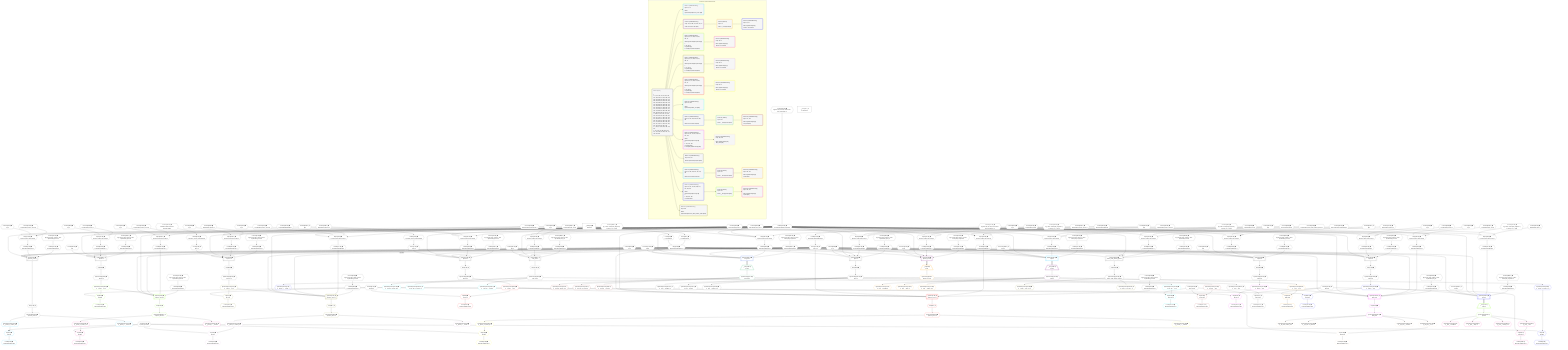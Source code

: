 %%{init: {'themeVariables': { 'fontSize': '12px'}}}%%
graph TD
    classDef path fill:#eee,stroke:#000,color:#000
    classDef plan fill:#fff,stroke-width:1px,color:#000
    classDef itemplan fill:#fff,stroke-width:2px,color:#000
    classDef unbatchedplan fill:#dff,stroke-width:1px,color:#000
    classDef sideeffectplan fill:#fcc,stroke-width:2px,color:#000
    classDef bucket fill:#f6f6f6,color:#000,stroke-width:2px,text-align:left


    %% plan dependencies
    PgSelect7[["PgSelect[7∈0] ➊<br />ᐸperson_secretᐳ"]]:::plan
    Object10{{"Object[10∈0] ➊<br />ᐸ{pgSettings,withPgClient}ᐳ"}}:::plan
    Constant463{{"Constant[463∈0] ➊<br />ᐸ3ᐳ"}}:::plan
    Lambda208{{"Lambda[208∈0] ➊<br />ᐸcalculateShouldReverseOrderᐳ"}}:::plan
    Access212{{"Access[212∈0] ➊<br />ᐸ211.0ᐳ"}}:::plan
    Lambda217{{"Lambda[217∈0] ➊<br />ᐸcalculateOrderBySQLᐳ"}}:::plan
    Lambda222{{"Lambda[222∈0] ➊<br />ᐸcalculateOrderBySQLᐳ"}}:::plan
    Object10 & Constant463 & Lambda208 & Access212 & Lambda217 & Lambda222 --> PgSelect7
    PgSelect33[["PgSelect[33∈0] ➊<br />ᐸpersonᐳ"]]:::plan
    Constant464{{"Constant[464∈0] ➊<br />ᐸ1ᐳ"}}:::plan
    Lambda262{{"Lambda[262∈0] ➊<br />ᐸcalculateOrderBySQLᐳ"}}:::plan
    Lambda267{{"Lambda[267∈0] ➊<br />ᐸcalculateOrderBySQLᐳ"}}:::plan
    Object10 & Constant464 & Lambda208 & Access212 & Lambda262 & Lambda267 --> PgSelect33
    PgSelect56[["PgSelect[56∈0] ➊<br />ᐸpersonᐳ"]]:::plan
    Access54{{"Access[54∈0] ➊<br />ᐸ53.1ᐳ"}}:::plan
    Lambda292{{"Lambda[292∈0] ➊<br />ᐸcalculateOrderBySQLᐳ"}}:::plan
    Lambda297{{"Lambda[297∈0] ➊<br />ᐸcalculateOrderBySQLᐳ"}}:::plan
    Object10 -->|rejectNull| PgSelect56
    Access54 & Lambda208 & Access212 & Lambda292 & Lambda297 --> PgSelect56
    PgSelect79[["PgSelect[79∈0] ➊<br />ᐸpersonᐳ"]]:::plan
    Access77{{"Access[77∈0] ➊<br />ᐸ76.1ᐳ"}}:::plan
    Lambda322{{"Lambda[322∈0] ➊<br />ᐸcalculateOrderBySQLᐳ"}}:::plan
    Lambda327{{"Lambda[327∈0] ➊<br />ᐸcalculateOrderBySQLᐳ"}}:::plan
    Object10 -->|rejectNull| PgSelect79
    Access77 & Lambda208 & Access212 & Lambda322 & Lambda327 --> PgSelect79
    PgSelect99[["PgSelect[99∈0] ➊<br />ᐸleft_armᐳ"]]:::plan
    Constant467{{"Constant[467∈0] ➊<br />ᐸ42ᐳ"}}:::plan
    Lambda337{{"Lambda[337∈0] ➊<br />ᐸcalculateOrderBySQLᐳ"}}:::plan
    Lambda342{{"Lambda[342∈0] ➊<br />ᐸcalculateOrderBySQLᐳ"}}:::plan
    Object10 & Constant467 & Lambda208 & Access212 & Lambda337 & Lambda342 --> PgSelect99
    PgSelect126[["PgSelect[126∈0] ➊<br />ᐸpersonᐳ"]]:::plan
    Constant468{{"Constant[468∈0] ➊<br />ᐸ2ᐳ"}}:::plan
    Lambda382{{"Lambda[382∈0] ➊<br />ᐸcalculateOrderBySQLᐳ"}}:::plan
    Lambda387{{"Lambda[387∈0] ➊<br />ᐸcalculateOrderBySQLᐳ"}}:::plan
    Object10 & Constant468 & Lambda208 & Access212 & Lambda382 & Lambda387 --> PgSelect126
    PgSelect148[["PgSelect[148∈0] ➊<br />ᐸpostᐳ"]]:::plan
    Constant469{{"Constant[469∈0] ➊<br />ᐸ7ᐳ"}}:::plan
    Lambda397{{"Lambda[397∈0] ➊<br />ᐸcalculateOrderBySQLᐳ"}}:::plan
    Lambda402{{"Lambda[402∈0] ➊<br />ᐸcalculateOrderBySQLᐳ"}}:::plan
    Object10 & Constant469 & Lambda208 & Access212 & Lambda397 & Lambda402 --> PgSelect148
    PgSelect175[["PgSelect[175∈0] ➊<br />ᐸpersonᐳ"]]:::plan
    Lambda442{{"Lambda[442∈0] ➊<br />ᐸcalculateOrderBySQLᐳ"}}:::plan
    Lambda447{{"Lambda[447∈0] ➊<br />ᐸcalculateOrderBySQLᐳ"}}:::plan
    Object10 & Constant463 & Lambda208 & Access212 & Lambda442 & Lambda447 --> PgSelect175
    PgSelect200[["PgSelect[200∈0] ➊<br />ᐸreturn_table_without_grantsᐳ"]]:::plan
    Lambda457{{"Lambda[457∈0] ➊<br />ᐸcalculateOrderBySQLᐳ"}}:::plan
    Lambda462{{"Lambda[462∈0] ➊<br />ᐸcalculateOrderBySQLᐳ"}}:::plan
    Object10 & Lambda208 & Access212 & Lambda457 & Lambda462 --> PgSelect200
    Object216{{"Object[216∈0] ➊<br />ᐸ{reverse,orders,alias,codec}ᐳ"}}:::plan
    Constant213{{"Constant[213∈0] ➊<br />ᐸ[]ᐳ"}}:::plan
    Constant214{{"Constant[214∈0] ➊<br />ᐸsql.identifier(”person_secret”)ᐳ"}}:::plan
    Constant215{{"Constant[215∈0] ➊<br />ᐸRecordCodec(personSecret)ᐳ"}}:::plan
    Lambda208 & Constant213 & Constant214 & Constant215 --> Object216
    Object231{{"Object[231∈0] ➊<br />ᐸ{reverse,orders,alias,codec}ᐳ"}}:::plan
    Constant228{{"Constant[228∈0] ➊<br />ᐸ[ { codec: Codec(int4), fragment: { n: [Array], f: 0, c: 102ᐳ"}}:::plan
    Constant229{{"Constant[229∈0] ➊<br />ᐸsql.identifier(”person_secret”)ᐳ"}}:::plan
    Lambda208 & Constant228 & Constant229 & Constant215 --> Object231
    Object246{{"Object[246∈0] ➊<br />ᐸ{reverse,orders,alias,codec}ᐳ"}}:::plan
    Constant243{{"Constant[243∈0] ➊<br />ᐸ[]ᐳ"}}:::plan
    Constant244{{"Constant[244∈0] ➊<br />ᐸsql.identifier(”person_secret”)ᐳ"}}:::plan
    Lambda208 & Constant243 & Constant244 & Constant215 --> Object246
    Object261{{"Object[261∈0] ➊<br />ᐸ{reverse,orders,alias,codec}ᐳ"}}:::plan
    Constant258{{"Constant[258∈0] ➊<br />ᐸ[]ᐳ"}}:::plan
    Constant259{{"Constant[259∈0] ➊<br />ᐸsql.identifier(”person”)ᐳ"}}:::plan
    Constant260{{"Constant[260∈0] ➊<br />ᐸRecordCodec(person)ᐳ"}}:::plan
    Lambda208 & Constant258 & Constant259 & Constant260 --> Object261
    Object276{{"Object[276∈0] ➊<br />ᐸ{reverse,orders,alias,codec}ᐳ"}}:::plan
    Constant273{{"Constant[273∈0] ➊<br />ᐸ[]ᐳ"}}:::plan
    Constant274{{"Constant[274∈0] ➊<br />ᐸsql.identifier(”person_secret”)ᐳ"}}:::plan
    Lambda208 & Constant273 & Constant274 & Constant215 --> Object276
    Object291{{"Object[291∈0] ➊<br />ᐸ{reverse,orders,alias,codec}ᐳ"}}:::plan
    Constant288{{"Constant[288∈0] ➊<br />ᐸ[]ᐳ"}}:::plan
    Constant289{{"Constant[289∈0] ➊<br />ᐸsql.identifier(”person”)ᐳ"}}:::plan
    Lambda208 & Constant288 & Constant289 & Constant260 --> Object291
    Object306{{"Object[306∈0] ➊<br />ᐸ{reverse,orders,alias,codec}ᐳ"}}:::plan
    Constant303{{"Constant[303∈0] ➊<br />ᐸ[]ᐳ"}}:::plan
    Constant304{{"Constant[304∈0] ➊<br />ᐸsql.identifier(”person_secret”)ᐳ"}}:::plan
    Lambda208 & Constant303 & Constant304 & Constant215 --> Object306
    Object321{{"Object[321∈0] ➊<br />ᐸ{reverse,orders,alias,codec}ᐳ"}}:::plan
    Constant318{{"Constant[318∈0] ➊<br />ᐸ[]ᐳ"}}:::plan
    Constant319{{"Constant[319∈0] ➊<br />ᐸsql.identifier(”person”)ᐳ"}}:::plan
    Lambda208 & Constant318 & Constant319 & Constant260 --> Object321
    Object336{{"Object[336∈0] ➊<br />ᐸ{reverse,orders,alias,codec}ᐳ"}}:::plan
    Constant333{{"Constant[333∈0] ➊<br />ᐸ[]ᐳ"}}:::plan
    Constant334{{"Constant[334∈0] ➊<br />ᐸsql.identifier(”left_arm”)ᐳ"}}:::plan
    Constant335{{"Constant[335∈0] ➊<br />ᐸRecordCodec(leftArm)ᐳ"}}:::plan
    Lambda208 & Constant333 & Constant334 & Constant335 --> Object336
    Object351{{"Object[351∈0] ➊<br />ᐸ{reverse,orders,alias,codec}ᐳ"}}:::plan
    Constant348{{"Constant[348∈0] ➊<br />ᐸ[ { codec: Codec(int4), fragment: { n: [Array], f: 0, c: 266ᐳ"}}:::plan
    Constant349{{"Constant[349∈0] ➊<br />ᐸsql.identifier(”left_arm”)ᐳ"}}:::plan
    Lambda208 & Constant348 & Constant349 & Constant335 --> Object351
    Object366{{"Object[366∈0] ➊<br />ᐸ{reverse,orders,alias,codec}ᐳ"}}:::plan
    Constant363{{"Constant[363∈0] ➊<br />ᐸ[]ᐳ"}}:::plan
    Constant364{{"Constant[364∈0] ➊<br />ᐸsql.identifier(”left_arm”)ᐳ"}}:::plan
    Lambda208 & Constant363 & Constant364 & Constant335 --> Object366
    Object381{{"Object[381∈0] ➊<br />ᐸ{reverse,orders,alias,codec}ᐳ"}}:::plan
    Constant378{{"Constant[378∈0] ➊<br />ᐸ[]ᐳ"}}:::plan
    Constant379{{"Constant[379∈0] ➊<br />ᐸsql.identifier(”person”)ᐳ"}}:::plan
    Lambda208 & Constant378 & Constant379 & Constant260 --> Object381
    Object396{{"Object[396∈0] ➊<br />ᐸ{reverse,orders,alias,codec}ᐳ"}}:::plan
    Constant393{{"Constant[393∈0] ➊<br />ᐸ[]ᐳ"}}:::plan
    Constant394{{"Constant[394∈0] ➊<br />ᐸsql.identifier(”post”)ᐳ"}}:::plan
    Constant395{{"Constant[395∈0] ➊<br />ᐸRecordCodec(post)ᐳ"}}:::plan
    Lambda208 & Constant393 & Constant394 & Constant395 --> Object396
    Object411{{"Object[411∈0] ➊<br />ᐸ{reverse,orders,alias,codec}ᐳ"}}:::plan
    Constant408{{"Constant[408∈0] ➊<br />ᐸ[ { codec: Codec(int4), fragment: { n: [Array], f: 0, c: 266ᐳ"}}:::plan
    Constant409{{"Constant[409∈0] ➊<br />ᐸsql.identifier(”post”)ᐳ"}}:::plan
    Lambda208 & Constant408 & Constant409 & Constant395 --> Object411
    Object426{{"Object[426∈0] ➊<br />ᐸ{reverse,orders,alias,codec}ᐳ"}}:::plan
    Constant423{{"Constant[423∈0] ➊<br />ᐸ[ { codec: Codec(int4), fragment: { n: [Array], f: 0, c: 266ᐳ"}}:::plan
    Constant424{{"Constant[424∈0] ➊<br />ᐸsql.identifier(”post”)ᐳ"}}:::plan
    Lambda208 & Constant423 & Constant424 & Constant395 --> Object426
    Object441{{"Object[441∈0] ➊<br />ᐸ{reverse,orders,alias,codec}ᐳ"}}:::plan
    Constant438{{"Constant[438∈0] ➊<br />ᐸ[]ᐳ"}}:::plan
    Constant439{{"Constant[439∈0] ➊<br />ᐸsql.identifier(”person”)ᐳ"}}:::plan
    Lambda208 & Constant438 & Constant439 & Constant260 --> Object441
    Object456{{"Object[456∈0] ➊<br />ᐸ{reverse,orders,alias,codec}ᐳ"}}:::plan
    Constant453{{"Constant[453∈0] ➊<br />ᐸ[]ᐳ"}}:::plan
    Constant454{{"Constant[454∈0] ➊<br />ᐸsql.identifier(”return_table_without_grants”)ᐳ"}}:::plan
    Constant455{{"Constant[455∈0] ➊<br />ᐸRecordCodec(compoundKey)ᐳ"}}:::plan
    Lambda208 & Constant453 & Constant454 & Constant455 --> Object456
    Access8{{"Access[8∈0] ➊<br />ᐸ2.pgSettingsᐳ"}}:::plan
    Access9{{"Access[9∈0] ➊<br />ᐸ2.withPgClientᐳ"}}:::plan
    Access8 & Access9 --> Object10
    __Value2["__Value[2∈0] ➊<br />ᐸcontextᐳ"]:::plan
    __Value2 --> Access8
    __Value2 --> Access9
    First11{{"First[11∈0] ➊"}}:::plan
    PgSelect7 --> First11
    PgSelectSingle12{{"PgSelectSingle[12∈0] ➊<br />ᐸperson_secretᐳ"}}:::plan
    First11 --> PgSelectSingle12
    First35{{"First[35∈0] ➊"}}:::plan
    PgSelect33 --> First35
    PgSelectSingle36{{"PgSelectSingle[36∈0] ➊<br />ᐸpersonᐳ"}}:::plan
    First35 --> PgSelectSingle36
    Lambda53{{"Lambda[53∈0] ➊<br />ᐸspecifier_Person_base64JSONᐳ"}}:::plan
    Constant465{{"Constant[465∈0] ➊<br />ᐸ'fa4f3e13-456c-4a9e-8c1e-37a6e3177d0b'ᐳ"}}:::plan
    Constant465 --> Lambda53
    Lambda53 --> Access54
    First58{{"First[58∈0] ➊"}}:::plan
    PgSelect56 --> First58
    PgSelectSingle59{{"PgSelectSingle[59∈0] ➊<br />ᐸpersonᐳ"}}:::plan
    First58 --> PgSelectSingle59
    Lambda76{{"Lambda[76∈0] ➊<br />ᐸspecifier_Person_base64JSONᐳ"}}:::plan
    Constant466{{"Constant[466∈0] ➊<br />ᐸ'WyJwZW9wbGUiLDBd'ᐳ"}}:::plan
    Constant466 --> Lambda76
    Lambda76 --> Access77
    First81{{"First[81∈0] ➊"}}:::plan
    PgSelect79 --> First81
    PgSelectSingle82{{"PgSelectSingle[82∈0] ➊<br />ᐸpersonᐳ"}}:::plan
    First81 --> PgSelectSingle82
    First101{{"First[101∈0] ➊"}}:::plan
    PgSelect99 --> First101
    PgSelectSingle102{{"PgSelectSingle[102∈0] ➊<br />ᐸleft_armᐳ"}}:::plan
    First101 --> PgSelectSingle102
    First128{{"First[128∈0] ➊"}}:::plan
    PgSelect126 --> First128
    PgSelectSingle129{{"PgSelectSingle[129∈0] ➊<br />ᐸpersonᐳ"}}:::plan
    First128 --> PgSelectSingle129
    First150{{"First[150∈0] ➊"}}:::plan
    PgSelect148 --> First150
    PgSelectSingle151{{"PgSelectSingle[151∈0] ➊<br />ᐸpostᐳ"}}:::plan
    First150 --> PgSelectSingle151
    First177{{"First[177∈0] ➊"}}:::plan
    PgSelect175 --> First177
    PgSelectSingle178{{"PgSelectSingle[178∈0] ➊<br />ᐸpersonᐳ"}}:::plan
    First177 --> PgSelectSingle178
    First202{{"First[202∈0] ➊"}}:::plan
    PgSelect200 --> First202
    PgSelectSingle203{{"PgSelectSingle[203∈0] ➊<br />ᐸreturn_table_without_grantsᐳ"}}:::plan
    First202 --> PgSelectSingle203
    Constant470{{"Constant[470∈0] ➊<br />ᐸ§{ first: null, last: null, cursorLower: null, cursorUpper: ᐳ"}}:::plan
    Constant470 --> Lambda208
    Lambda211{{"Lambda[211∈0] ➊<br />ᐸcalculateLimitAndOffsetSQLᐳ"}}:::plan
    Constant471{{"Constant[471∈0] ➊<br />ᐸ§{ first: null, last: null, cursorLower: null, cursorUpper: ᐳ"}}:::plan
    Constant471 --> Lambda211
    Lambda211 --> Access212
    Object216 --> Lambda217
    Constant472{{"Constant[472∈0] ➊<br />ᐸ§{ reverse: false, orders: [], alias: sql.identifier(”personᐳ"}}:::plan
    Constant472 --> Lambda222
    Lambda232{{"Lambda[232∈0] ➊<br />ᐸcalculateOrderBySQLᐳ"}}:::plan
    Object231 --> Lambda232
    Lambda237{{"Lambda[237∈0] ➊<br />ᐸcalculateOrderBySQLᐳ"}}:::plan
    Constant473{{"Constant[473∈0] ➊<br />ᐸ§{ reverse: false, orders: [ { codec: Codec(int4), fragment:ᐳ"}}:::plan
    Constant473 --> Lambda237
    Lambda247{{"Lambda[247∈0] ➊<br />ᐸcalculateOrderBySQLᐳ"}}:::plan
    Object246 --> Lambda247
    Lambda252{{"Lambda[252∈0] ➊<br />ᐸcalculateOrderBySQLᐳ"}}:::plan
    Constant474{{"Constant[474∈0] ➊<br />ᐸ§{ reverse: false, orders: [], alias: sql.identifier(”personᐳ"}}:::plan
    Constant474 --> Lambda252
    Object261 --> Lambda262
    Constant475{{"Constant[475∈0] ➊<br />ᐸ§{ reverse: false, orders: [], alias: sql.identifier(”personᐳ"}}:::plan
    Constant475 --> Lambda267
    Lambda277{{"Lambda[277∈0] ➊<br />ᐸcalculateOrderBySQLᐳ"}}:::plan
    Object276 --> Lambda277
    Lambda282{{"Lambda[282∈0] ➊<br />ᐸcalculateOrderBySQLᐳ"}}:::plan
    Constant476{{"Constant[476∈0] ➊<br />ᐸ§{ reverse: false, orders: [], alias: sql.identifier(”personᐳ"}}:::plan
    Constant476 --> Lambda282
    Object291 --> Lambda292
    Constant477{{"Constant[477∈0] ➊<br />ᐸ§{ reverse: false, orders: [], alias: sql.identifier(”personᐳ"}}:::plan
    Constant477 --> Lambda297
    Lambda307{{"Lambda[307∈0] ➊<br />ᐸcalculateOrderBySQLᐳ"}}:::plan
    Object306 --> Lambda307
    Lambda312{{"Lambda[312∈0] ➊<br />ᐸcalculateOrderBySQLᐳ"}}:::plan
    Constant478{{"Constant[478∈0] ➊<br />ᐸ§{ reverse: false, orders: [], alias: sql.identifier(”personᐳ"}}:::plan
    Constant478 --> Lambda312
    Object321 --> Lambda322
    Constant479{{"Constant[479∈0] ➊<br />ᐸ§{ reverse: false, orders: [], alias: sql.identifier(”personᐳ"}}:::plan
    Constant479 --> Lambda327
    Object336 --> Lambda337
    Constant480{{"Constant[480∈0] ➊<br />ᐸ§{ reverse: false, orders: [], alias: sql.identifier(”left_aᐳ"}}:::plan
    Constant480 --> Lambda342
    Lambda352{{"Lambda[352∈0] ➊<br />ᐸcalculateOrderBySQLᐳ"}}:::plan
    Object351 --> Lambda352
    Lambda357{{"Lambda[357∈0] ➊<br />ᐸcalculateOrderBySQLᐳ"}}:::plan
    Constant481{{"Constant[481∈0] ➊<br />ᐸ§{ reverse: false, orders: [ { codec: Codec(int4), fragment:ᐳ"}}:::plan
    Constant481 --> Lambda357
    Lambda367{{"Lambda[367∈0] ➊<br />ᐸcalculateOrderBySQLᐳ"}}:::plan
    Object366 --> Lambda367
    Lambda372{{"Lambda[372∈0] ➊<br />ᐸcalculateOrderBySQLᐳ"}}:::plan
    Constant482{{"Constant[482∈0] ➊<br />ᐸ§{ reverse: false, orders: [], alias: sql.identifier(”left_aᐳ"}}:::plan
    Constant482 --> Lambda372
    Object381 --> Lambda382
    Constant483{{"Constant[483∈0] ➊<br />ᐸ§{ reverse: false, orders: [], alias: sql.identifier(”personᐳ"}}:::plan
    Constant483 --> Lambda387
    Object396 --> Lambda397
    Constant484{{"Constant[484∈0] ➊<br />ᐸ§{ reverse: false, orders: [], alias: sql.identifier(”post”)ᐳ"}}:::plan
    Constant484 --> Lambda402
    Lambda412{{"Lambda[412∈0] ➊<br />ᐸcalculateOrderBySQLᐳ"}}:::plan
    Object411 --> Lambda412
    Lambda417{{"Lambda[417∈0] ➊<br />ᐸcalculateOrderBySQLᐳ"}}:::plan
    Constant485{{"Constant[485∈0] ➊<br />ᐸ§{ reverse: false, orders: [ { codec: Codec(int4), fragment:ᐳ"}}:::plan
    Constant485 --> Lambda417
    Lambda427{{"Lambda[427∈0] ➊<br />ᐸcalculateOrderBySQLᐳ"}}:::plan
    Object426 --> Lambda427
    Lambda432{{"Lambda[432∈0] ➊<br />ᐸcalculateOrderBySQLᐳ"}}:::plan
    Constant486{{"Constant[486∈0] ➊<br />ᐸ§{ reverse: false, orders: [ { codec: Codec(int4), fragment:ᐳ"}}:::plan
    Constant486 --> Lambda432
    Object441 --> Lambda442
    Constant487{{"Constant[487∈0] ➊<br />ᐸ§{ reverse: false, orders: [], alias: sql.identifier(”personᐳ"}}:::plan
    Constant487 --> Lambda447
    Object456 --> Lambda457
    Constant488{{"Constant[488∈0] ➊<br />ᐸ§{ reverse: false, orders: [], alias: sql.identifier(”returnᐳ"}}:::plan
    Constant488 --> Lambda462
    __Value4["__Value[4∈0] ➊<br />ᐸrootValueᐳ"]:::plan
    Constant13{{"Constant[13∈0] ➊<br />ᐸ'person_secrets'ᐳ"}}:::plan
    Connection23{{"Connection[23∈0] ➊<br />ᐸ21ᐳ"}}:::plan
    Constant37{{"Constant[37∈0] ➊<br />ᐸ'people'ᐳ"}}:::plan
    Constant103{{"Constant[103∈0] ➊<br />ᐸ'left_arms'ᐳ"}}:::plan
    Connection114{{"Connection[114∈0] ➊<br />ᐸ112ᐳ"}}:::plan
    Constant152{{"Constant[152∈0] ➊<br />ᐸ'posts'ᐳ"}}:::plan
    Connection163{{"Connection[163∈0] ➊<br />ᐸ161ᐳ"}}:::plan
    Connection189{{"Connection[189∈0] ➊<br />ᐸ185ᐳ"}}:::plan
    List15{{"List[15∈1] ➊<br />ᐸ13,14ᐳ"}}:::plan
    PgClassExpression14{{"PgClassExpression[14∈1] ➊<br />ᐸ__person_s...person_id”ᐳ"}}:::plan
    Constant13 & PgClassExpression14 --> List15
    PgSelectSingle12 --> PgClassExpression14
    Lambda16{{"Lambda[16∈1] ➊<br />ᐸbase64JSONEncodeᐳ"}}:::plan
    List15 --> Lambda16
    PgClassExpression17{{"PgClassExpression[17∈1] ➊<br />ᐸ__person_s..._.”sekrit”ᐳ"}}:::plan
    PgSelectSingle12 --> PgClassExpression17
    PgSelect24[["PgSelect[24∈2] ➊<br />ᐸperson_secretᐳ"]]:::plan
    Object10 & Connection23 & Lambda208 & Access212 & Lambda232 & Lambda237 --> PgSelect24
    __Item25[/"__Item[25∈3]<br />ᐸ24ᐳ"\]:::itemplan
    PgSelect24 ==> __Item25
    PgSelectSingle26{{"PgSelectSingle[26∈3]<br />ᐸperson_secretᐳ"}}:::plan
    __Item25 --> PgSelectSingle26
    List29{{"List[29∈4]<br />ᐸ13,28ᐳ"}}:::plan
    PgClassExpression28{{"PgClassExpression[28∈4]<br />ᐸ__person_s...person_id”ᐳ"}}:::plan
    Constant13 & PgClassExpression28 --> List29
    PgSelectSingle26 --> PgClassExpression28
    Lambda30{{"Lambda[30∈4]<br />ᐸbase64JSONEncodeᐳ"}}:::plan
    List29 --> Lambda30
    PgClassExpression31{{"PgClassExpression[31∈4]<br />ᐸ__person_s..._.”sekrit”ᐳ"}}:::plan
    PgSelectSingle26 --> PgClassExpression31
    PgSelect41[["PgSelect[41∈5] ➊<br />ᐸperson_secretᐳ"]]:::plan
    PgClassExpression38{{"PgClassExpression[38∈5] ➊<br />ᐸ__person__.”id”ᐳ"}}:::plan
    Object10 & PgClassExpression38 & Lambda208 & Access212 & Lambda247 & Lambda252 --> PgSelect41
    List39{{"List[39∈5] ➊<br />ᐸ37,38ᐳ"}}:::plan
    Constant37 & PgClassExpression38 --> List39
    PgSelectSingle36 --> PgClassExpression38
    Lambda40{{"Lambda[40∈5] ➊<br />ᐸbase64JSONEncodeᐳ"}}:::plan
    List39 --> Lambda40
    First45{{"First[45∈5] ➊"}}:::plan
    PgSelect41 --> First45
    PgSelectSingle46{{"PgSelectSingle[46∈5] ➊<br />ᐸperson_secretᐳ"}}:::plan
    First45 --> PgSelectSingle46
    List49{{"List[49∈6] ➊<br />ᐸ13,48ᐳ"}}:::plan
    PgClassExpression48{{"PgClassExpression[48∈6] ➊<br />ᐸ__person_s...person_id”ᐳ"}}:::plan
    Constant13 & PgClassExpression48 --> List49
    PgSelectSingle46 --> PgClassExpression48
    Lambda50{{"Lambda[50∈6] ➊<br />ᐸbase64JSONEncodeᐳ"}}:::plan
    List49 --> Lambda50
    PgClassExpression51{{"PgClassExpression[51∈6] ➊<br />ᐸ__person_s..._.”sekrit”ᐳ"}}:::plan
    PgSelectSingle46 --> PgClassExpression51
    PgSelect64[["PgSelect[64∈7] ➊<br />ᐸperson_secretᐳ"]]:::plan
    PgClassExpression61{{"PgClassExpression[61∈7] ➊<br />ᐸ__person__.”id”ᐳ"}}:::plan
    Object10 & PgClassExpression61 & Lambda208 & Access212 & Lambda277 & Lambda282 --> PgSelect64
    List62{{"List[62∈7] ➊<br />ᐸ37,61ᐳ"}}:::plan
    Constant37 & PgClassExpression61 --> List62
    PgSelectSingle59 --> PgClassExpression61
    Lambda63{{"Lambda[63∈7] ➊<br />ᐸbase64JSONEncodeᐳ"}}:::plan
    List62 --> Lambda63
    First68{{"First[68∈7] ➊"}}:::plan
    PgSelect64 --> First68
    PgSelectSingle69{{"PgSelectSingle[69∈7] ➊<br />ᐸperson_secretᐳ"}}:::plan
    First68 --> PgSelectSingle69
    List72{{"List[72∈8] ➊<br />ᐸ13,71ᐳ"}}:::plan
    PgClassExpression71{{"PgClassExpression[71∈8] ➊<br />ᐸ__person_s...person_id”ᐳ"}}:::plan
    Constant13 & PgClassExpression71 --> List72
    PgSelectSingle69 --> PgClassExpression71
    Lambda73{{"Lambda[73∈8] ➊<br />ᐸbase64JSONEncodeᐳ"}}:::plan
    List72 --> Lambda73
    PgClassExpression74{{"PgClassExpression[74∈8] ➊<br />ᐸ__person_s..._.”sekrit”ᐳ"}}:::plan
    PgSelectSingle69 --> PgClassExpression74
    PgSelect87[["PgSelect[87∈9] ➊<br />ᐸperson_secretᐳ"]]:::plan
    PgClassExpression84{{"PgClassExpression[84∈9] ➊<br />ᐸ__person__.”id”ᐳ"}}:::plan
    Object10 & PgClassExpression84 & Lambda208 & Access212 & Lambda307 & Lambda312 --> PgSelect87
    List85{{"List[85∈9] ➊<br />ᐸ37,84ᐳ"}}:::plan
    Constant37 & PgClassExpression84 --> List85
    PgSelectSingle82 --> PgClassExpression84
    Lambda86{{"Lambda[86∈9] ➊<br />ᐸbase64JSONEncodeᐳ"}}:::plan
    List85 --> Lambda86
    First91{{"First[91∈9] ➊"}}:::plan
    PgSelect87 --> First91
    PgSelectSingle92{{"PgSelectSingle[92∈9] ➊<br />ᐸperson_secretᐳ"}}:::plan
    First91 --> PgSelectSingle92
    List95{{"List[95∈10] ➊<br />ᐸ13,94ᐳ"}}:::plan
    PgClassExpression94{{"PgClassExpression[94∈10] ➊<br />ᐸ__person_s...person_id”ᐳ"}}:::plan
    Constant13 & PgClassExpression94 --> List95
    PgSelectSingle92 --> PgClassExpression94
    Lambda96{{"Lambda[96∈10] ➊<br />ᐸbase64JSONEncodeᐳ"}}:::plan
    List95 --> Lambda96
    PgClassExpression97{{"PgClassExpression[97∈10] ➊<br />ᐸ__person_s..._.”sekrit”ᐳ"}}:::plan
    PgSelectSingle92 --> PgClassExpression97
    List105{{"List[105∈11] ➊<br />ᐸ103,104ᐳ"}}:::plan
    PgClassExpression104{{"PgClassExpression[104∈11] ➊<br />ᐸ__left_arm__.”id”ᐳ"}}:::plan
    Constant103 & PgClassExpression104 --> List105
    PgSelectSingle102 --> PgClassExpression104
    Lambda106{{"Lambda[106∈11] ➊<br />ᐸbase64JSONEncodeᐳ"}}:::plan
    List105 --> Lambda106
    PgClassExpression107{{"PgClassExpression[107∈11] ➊<br />ᐸ__left_arm...person_id”ᐳ"}}:::plan
    PgSelectSingle102 --> PgClassExpression107
    PgClassExpression108{{"PgClassExpression[108∈11] ➊<br />ᐸ__left_arm...in_metres”ᐳ"}}:::plan
    PgSelectSingle102 --> PgClassExpression108
    PgClassExpression109{{"PgClassExpression[109∈11] ➊<br />ᐸ__left_arm__.”mood”ᐳ"}}:::plan
    PgSelectSingle102 --> PgClassExpression109
    PgSelect115[["PgSelect[115∈12] ➊<br />ᐸleft_armᐳ"]]:::plan
    Object10 & Connection114 & Lambda208 & Access212 & Lambda352 & Lambda357 --> PgSelect115
    __Item116[/"__Item[116∈13]<br />ᐸ115ᐳ"\]:::itemplan
    PgSelect115 ==> __Item116
    PgSelectSingle117{{"PgSelectSingle[117∈13]<br />ᐸleft_armᐳ"}}:::plan
    __Item116 --> PgSelectSingle117
    List120{{"List[120∈14]<br />ᐸ103,119ᐳ"}}:::plan
    PgClassExpression119{{"PgClassExpression[119∈14]<br />ᐸ__left_arm__.”id”ᐳ"}}:::plan
    Constant103 & PgClassExpression119 --> List120
    PgSelectSingle117 --> PgClassExpression119
    Lambda121{{"Lambda[121∈14]<br />ᐸbase64JSONEncodeᐳ"}}:::plan
    List120 --> Lambda121
    PgClassExpression122{{"PgClassExpression[122∈14]<br />ᐸ__left_arm...person_id”ᐳ"}}:::plan
    PgSelectSingle117 --> PgClassExpression122
    PgClassExpression123{{"PgClassExpression[123∈14]<br />ᐸ__left_arm...in_metres”ᐳ"}}:::plan
    PgSelectSingle117 --> PgClassExpression123
    PgClassExpression124{{"PgClassExpression[124∈14]<br />ᐸ__left_arm__.”mood”ᐳ"}}:::plan
    PgSelectSingle117 --> PgClassExpression124
    PgSelect134[["PgSelect[134∈15] ➊<br />ᐸleft_armᐳ"]]:::plan
    PgClassExpression131{{"PgClassExpression[131∈15] ➊<br />ᐸ__person__.”id”ᐳ"}}:::plan
    Object10 & PgClassExpression131 & Lambda208 & Access212 & Lambda367 & Lambda372 --> PgSelect134
    List132{{"List[132∈15] ➊<br />ᐸ37,131ᐳ"}}:::plan
    Constant37 & PgClassExpression131 --> List132
    PgSelectSingle129 --> PgClassExpression131
    Lambda133{{"Lambda[133∈15] ➊<br />ᐸbase64JSONEncodeᐳ"}}:::plan
    List132 --> Lambda133
    First138{{"First[138∈15] ➊"}}:::plan
    PgSelect134 --> First138
    PgSelectSingle139{{"PgSelectSingle[139∈15] ➊<br />ᐸleft_armᐳ"}}:::plan
    First138 --> PgSelectSingle139
    List142{{"List[142∈16] ➊<br />ᐸ103,141ᐳ"}}:::plan
    PgClassExpression141{{"PgClassExpression[141∈16] ➊<br />ᐸ__left_arm__.”id”ᐳ"}}:::plan
    Constant103 & PgClassExpression141 --> List142
    PgSelectSingle139 --> PgClassExpression141
    Lambda143{{"Lambda[143∈16] ➊<br />ᐸbase64JSONEncodeᐳ"}}:::plan
    List142 --> Lambda143
    PgClassExpression144{{"PgClassExpression[144∈16] ➊<br />ᐸ__left_arm...person_id”ᐳ"}}:::plan
    PgSelectSingle139 --> PgClassExpression144
    PgClassExpression145{{"PgClassExpression[145∈16] ➊<br />ᐸ__left_arm...in_metres”ᐳ"}}:::plan
    PgSelectSingle139 --> PgClassExpression145
    PgClassExpression146{{"PgClassExpression[146∈16] ➊<br />ᐸ__left_arm__.”mood”ᐳ"}}:::plan
    PgSelectSingle139 --> PgClassExpression146
    List154{{"List[154∈17] ➊<br />ᐸ152,153ᐳ"}}:::plan
    PgClassExpression153{{"PgClassExpression[153∈17] ➊<br />ᐸ__post__.”id”ᐳ"}}:::plan
    Constant152 & PgClassExpression153 --> List154
    PgSelectSingle151 --> PgClassExpression153
    Lambda155{{"Lambda[155∈17] ➊<br />ᐸbase64JSONEncodeᐳ"}}:::plan
    List154 --> Lambda155
    PgClassExpression156{{"PgClassExpression[156∈17] ➊<br />ᐸ__post__.”headline”ᐳ"}}:::plan
    PgSelectSingle151 --> PgClassExpression156
    PgClassExpression157{{"PgClassExpression[157∈17] ➊<br />ᐸ__post__.”body”ᐳ"}}:::plan
    PgSelectSingle151 --> PgClassExpression157
    PgClassExpression158{{"PgClassExpression[158∈17] ➊<br />ᐸ__post__.”author_id”ᐳ"}}:::plan
    PgSelectSingle151 --> PgClassExpression158
    PgSelect164[["PgSelect[164∈18] ➊<br />ᐸpostᐳ"]]:::plan
    Object10 & Connection163 & Lambda208 & Access212 & Lambda412 & Lambda417 --> PgSelect164
    __Item165[/"__Item[165∈19]<br />ᐸ164ᐳ"\]:::itemplan
    PgSelect164 ==> __Item165
    PgSelectSingle166{{"PgSelectSingle[166∈19]<br />ᐸpostᐳ"}}:::plan
    __Item165 --> PgSelectSingle166
    List169{{"List[169∈20]<br />ᐸ152,168ᐳ"}}:::plan
    PgClassExpression168{{"PgClassExpression[168∈20]<br />ᐸ__post__.”id”ᐳ"}}:::plan
    Constant152 & PgClassExpression168 --> List169
    PgSelectSingle166 --> PgClassExpression168
    Lambda170{{"Lambda[170∈20]<br />ᐸbase64JSONEncodeᐳ"}}:::plan
    List169 --> Lambda170
    PgClassExpression171{{"PgClassExpression[171∈20]<br />ᐸ__post__.”headline”ᐳ"}}:::plan
    PgSelectSingle166 --> PgClassExpression171
    PgClassExpression172{{"PgClassExpression[172∈20]<br />ᐸ__post__.”body”ᐳ"}}:::plan
    PgSelectSingle166 --> PgClassExpression172
    PgClassExpression173{{"PgClassExpression[173∈20]<br />ᐸ__post__.”author_id”ᐳ"}}:::plan
    PgSelectSingle166 --> PgClassExpression173
    PgSelect190[["PgSelect[190∈21] ➊<br />ᐸpostᐳ"]]:::plan
    PgClassExpression180{{"PgClassExpression[180∈21] ➊<br />ᐸ__person__.”id”ᐳ"}}:::plan
    Object10 & PgClassExpression180 & Connection189 & Lambda208 & Access212 & Lambda427 & Lambda432 --> PgSelect190
    List181{{"List[181∈21] ➊<br />ᐸ37,180ᐳ"}}:::plan
    Constant37 & PgClassExpression180 --> List181
    PgSelectSingle178 --> PgClassExpression180
    Lambda182{{"Lambda[182∈21] ➊<br />ᐸbase64JSONEncodeᐳ"}}:::plan
    List181 --> Lambda182
    __Item191[/"__Item[191∈22]<br />ᐸ190ᐳ"\]:::itemplan
    PgSelect190 ==> __Item191
    PgSelectSingle192{{"PgSelectSingle[192∈22]<br />ᐸpostᐳ"}}:::plan
    __Item191 --> PgSelectSingle192
    List195{{"List[195∈23]<br />ᐸ152,194ᐳ"}}:::plan
    PgClassExpression194{{"PgClassExpression[194∈23]<br />ᐸ__post__.”id”ᐳ"}}:::plan
    Constant152 & PgClassExpression194 --> List195
    PgSelectSingle192 --> PgClassExpression194
    Lambda196{{"Lambda[196∈23]<br />ᐸbase64JSONEncodeᐳ"}}:::plan
    List195 --> Lambda196
    PgClassExpression197{{"PgClassExpression[197∈23]<br />ᐸ__post__.”headline”ᐳ"}}:::plan
    PgSelectSingle192 --> PgClassExpression197
    PgClassExpression198{{"PgClassExpression[198∈23]<br />ᐸ__post__.”body”ᐳ"}}:::plan
    PgSelectSingle192 --> PgClassExpression198
    PgClassExpression199{{"PgClassExpression[199∈23]<br />ᐸ__post__.”author_id”ᐳ"}}:::plan
    PgSelectSingle192 --> PgClassExpression199
    PgClassExpression204{{"PgClassExpression[204∈24] ➊<br />ᐸ__return_t...rson_id_1”ᐳ"}}:::plan
    PgSelectSingle203 --> PgClassExpression204
    PgClassExpression205{{"PgClassExpression[205∈24] ➊<br />ᐸ__return_t...rson_id_2”ᐳ"}}:::plan
    PgSelectSingle203 --> PgClassExpression205

    %% define steps

    subgraph "Buckets for queries/v4/rbac.basic"
    Bucket0("Bucket 0 (root)<br /><br />1: <br />ᐳ: 8, 9, 13, 23, 37, 103, 114, 152, 163, 189, 213, 214, 215, 228, 229, 243, 244, 258, 259, 260, 273, 274, 288, 289, 303, 304, 318, 319, 333, 334, 335, 348, 349, 363, 364, 378, 379, 393, 394, 395, 408, 409, 423, 424, 438, 439, 453, 454, 455, 463, 464, 465, 466, 467, 468, 469, 470, 471, 472, 473, 474, 475, 476, 477, 478, 479, 480, 481, 482, 483, 484, 485, 486, 487, 488, 10, 53, 54, 76, 77, 208, 211, 212, 216, 217, 222, 231, 232, 237, 246, 247, 252, 261, 262, 267, 276, 277, 282, 291, 292, 297, 306, 307, 312, 321, 322, 327, 336, 337, 342, 351, 352, 357, 366, 367, 372, 381, 382, 387, 396, 397, 402, 411, 412, 417, 426, 427, 432, 441, 442, 447, 456, 457, 462<br />2: 7, 33, 56, 79, 99, 126, 148, 175, 200<br />ᐳ: 11, 12, 35, 36, 58, 59, 81, 82, 101, 102, 128, 129, 150, 151, 177, 178, 202, 203"):::bucket
    classDef bucket0 stroke:#696969
    class Bucket0,__Value2,__Value4,PgSelect7,Access8,Access9,Object10,First11,PgSelectSingle12,Constant13,Connection23,PgSelect33,First35,PgSelectSingle36,Constant37,Lambda53,Access54,PgSelect56,First58,PgSelectSingle59,Lambda76,Access77,PgSelect79,First81,PgSelectSingle82,PgSelect99,First101,PgSelectSingle102,Constant103,Connection114,PgSelect126,First128,PgSelectSingle129,PgSelect148,First150,PgSelectSingle151,Constant152,Connection163,PgSelect175,First177,PgSelectSingle178,Connection189,PgSelect200,First202,PgSelectSingle203,Lambda208,Lambda211,Access212,Constant213,Constant214,Constant215,Object216,Lambda217,Lambda222,Constant228,Constant229,Object231,Lambda232,Lambda237,Constant243,Constant244,Object246,Lambda247,Lambda252,Constant258,Constant259,Constant260,Object261,Lambda262,Lambda267,Constant273,Constant274,Object276,Lambda277,Lambda282,Constant288,Constant289,Object291,Lambda292,Lambda297,Constant303,Constant304,Object306,Lambda307,Lambda312,Constant318,Constant319,Object321,Lambda322,Lambda327,Constant333,Constant334,Constant335,Object336,Lambda337,Lambda342,Constant348,Constant349,Object351,Lambda352,Lambda357,Constant363,Constant364,Object366,Lambda367,Lambda372,Constant378,Constant379,Object381,Lambda382,Lambda387,Constant393,Constant394,Constant395,Object396,Lambda397,Lambda402,Constant408,Constant409,Object411,Lambda412,Lambda417,Constant423,Constant424,Object426,Lambda427,Lambda432,Constant438,Constant439,Object441,Lambda442,Lambda447,Constant453,Constant454,Constant455,Object456,Lambda457,Lambda462,Constant463,Constant464,Constant465,Constant466,Constant467,Constant468,Constant469,Constant470,Constant471,Constant472,Constant473,Constant474,Constant475,Constant476,Constant477,Constant478,Constant479,Constant480,Constant481,Constant482,Constant483,Constant484,Constant485,Constant486,Constant487,Constant488 bucket0
    Bucket1("Bucket 1 (nullableBoundary)<br />Deps: 12, 13<br /><br />ROOT PgSelectSingleᐸperson_secretᐳ[12]"):::bucket
    classDef bucket1 stroke:#00bfff
    class Bucket1,PgClassExpression14,List15,Lambda16,PgClassExpression17 bucket1
    Bucket2("Bucket 2 (nullableBoundary)<br />Deps: 10, 23, 208, 212, 232, 237, 13<br /><br />ROOT Connectionᐸ21ᐳ[23]"):::bucket
    classDef bucket2 stroke:#7f007f
    class Bucket2,PgSelect24 bucket2
    Bucket3("Bucket 3 (listItem)<br />Deps: 13<br /><br />ROOT __Item{3}ᐸ24ᐳ[25]"):::bucket
    classDef bucket3 stroke:#ffa500
    class Bucket3,__Item25,PgSelectSingle26 bucket3
    Bucket4("Bucket 4 (nullableBoundary)<br />Deps: 26, 13<br /><br />ROOT PgSelectSingle{3}ᐸperson_secretᐳ[26]"):::bucket
    classDef bucket4 stroke:#0000ff
    class Bucket4,PgClassExpression28,List29,Lambda30,PgClassExpression31 bucket4
    Bucket5("Bucket 5 (nullableBoundary)<br />Deps: 36, 37, 10, 208, 212, 247, 252, 13<br /><br />ROOT PgSelectSingleᐸpersonᐳ[36]<br />1: <br />ᐳ: 38, 39, 40<br />2: PgSelect[41]<br />ᐳ: First[45], PgSelectSingle[46]"):::bucket
    classDef bucket5 stroke:#7fff00
    class Bucket5,PgClassExpression38,List39,Lambda40,PgSelect41,First45,PgSelectSingle46 bucket5
    Bucket6("Bucket 6 (nullableBoundary)<br />Deps: 46, 13<br /><br />ROOT PgSelectSingle{5}ᐸperson_secretᐳ[46]"):::bucket
    classDef bucket6 stroke:#ff1493
    class Bucket6,PgClassExpression48,List49,Lambda50,PgClassExpression51 bucket6
    Bucket7("Bucket 7 (nullableBoundary)<br />Deps: 59, 37, 10, 208, 212, 277, 282, 13<br /><br />ROOT PgSelectSingleᐸpersonᐳ[59]<br />1: <br />ᐳ: 61, 62, 63<br />2: PgSelect[64]<br />ᐳ: First[68], PgSelectSingle[69]"):::bucket
    classDef bucket7 stroke:#808000
    class Bucket7,PgClassExpression61,List62,Lambda63,PgSelect64,First68,PgSelectSingle69 bucket7
    Bucket8("Bucket 8 (nullableBoundary)<br />Deps: 69, 13<br /><br />ROOT PgSelectSingle{7}ᐸperson_secretᐳ[69]"):::bucket
    classDef bucket8 stroke:#dda0dd
    class Bucket8,PgClassExpression71,List72,Lambda73,PgClassExpression74 bucket8
    Bucket9("Bucket 9 (nullableBoundary)<br />Deps: 82, 37, 10, 208, 212, 307, 312, 13<br /><br />ROOT PgSelectSingleᐸpersonᐳ[82]<br />1: <br />ᐳ: 84, 85, 86<br />2: PgSelect[87]<br />ᐳ: First[91], PgSelectSingle[92]"):::bucket
    classDef bucket9 stroke:#ff0000
    class Bucket9,PgClassExpression84,List85,Lambda86,PgSelect87,First91,PgSelectSingle92 bucket9
    Bucket10("Bucket 10 (nullableBoundary)<br />Deps: 92, 13<br /><br />ROOT PgSelectSingle{9}ᐸperson_secretᐳ[92]"):::bucket
    classDef bucket10 stroke:#ffff00
    class Bucket10,PgClassExpression94,List95,Lambda96,PgClassExpression97 bucket10
    Bucket11("Bucket 11 (nullableBoundary)<br />Deps: 102, 103<br /><br />ROOT PgSelectSingleᐸleft_armᐳ[102]"):::bucket
    classDef bucket11 stroke:#00ffff
    class Bucket11,PgClassExpression104,List105,Lambda106,PgClassExpression107,PgClassExpression108,PgClassExpression109 bucket11
    Bucket12("Bucket 12 (nullableBoundary)<br />Deps: 10, 114, 208, 212, 352, 357, 103<br /><br />ROOT Connectionᐸ112ᐳ[114]"):::bucket
    classDef bucket12 stroke:#4169e1
    class Bucket12,PgSelect115 bucket12
    Bucket13("Bucket 13 (listItem)<br />Deps: 103<br /><br />ROOT __Item{13}ᐸ115ᐳ[116]"):::bucket
    classDef bucket13 stroke:#3cb371
    class Bucket13,__Item116,PgSelectSingle117 bucket13
    Bucket14("Bucket 14 (nullableBoundary)<br />Deps: 117, 103<br /><br />ROOT PgSelectSingle{13}ᐸleft_armᐳ[117]"):::bucket
    classDef bucket14 stroke:#a52a2a
    class Bucket14,PgClassExpression119,List120,Lambda121,PgClassExpression122,PgClassExpression123,PgClassExpression124 bucket14
    Bucket15("Bucket 15 (nullableBoundary)<br />Deps: 129, 37, 10, 208, 212, 367, 372, 103<br /><br />ROOT PgSelectSingleᐸpersonᐳ[129]<br />1: <br />ᐳ: 131, 132, 133<br />2: PgSelect[134]<br />ᐳ: First[138], PgSelectSingle[139]"):::bucket
    classDef bucket15 stroke:#ff00ff
    class Bucket15,PgClassExpression131,List132,Lambda133,PgSelect134,First138,PgSelectSingle139 bucket15
    Bucket16("Bucket 16 (nullableBoundary)<br />Deps: 139, 103<br /><br />ROOT PgSelectSingle{15}ᐸleft_armᐳ[139]"):::bucket
    classDef bucket16 stroke:#f5deb3
    class Bucket16,PgClassExpression141,List142,Lambda143,PgClassExpression144,PgClassExpression145,PgClassExpression146 bucket16
    Bucket17("Bucket 17 (nullableBoundary)<br />Deps: 151, 152<br /><br />ROOT PgSelectSingleᐸpostᐳ[151]"):::bucket
    classDef bucket17 stroke:#696969
    class Bucket17,PgClassExpression153,List154,Lambda155,PgClassExpression156,PgClassExpression157,PgClassExpression158 bucket17
    Bucket18("Bucket 18 (nullableBoundary)<br />Deps: 10, 163, 208, 212, 412, 417, 152<br /><br />ROOT Connectionᐸ161ᐳ[163]"):::bucket
    classDef bucket18 stroke:#00bfff
    class Bucket18,PgSelect164 bucket18
    Bucket19("Bucket 19 (listItem)<br />Deps: 152<br /><br />ROOT __Item{19}ᐸ164ᐳ[165]"):::bucket
    classDef bucket19 stroke:#7f007f
    class Bucket19,__Item165,PgSelectSingle166 bucket19
    Bucket20("Bucket 20 (nullableBoundary)<br />Deps: 166, 152<br /><br />ROOT PgSelectSingle{19}ᐸpostᐳ[166]"):::bucket
    classDef bucket20 stroke:#ffa500
    class Bucket20,PgClassExpression168,List169,Lambda170,PgClassExpression171,PgClassExpression172,PgClassExpression173 bucket20
    Bucket21("Bucket 21 (nullableBoundary)<br />Deps: 178, 37, 10, 189, 208, 212, 427, 432, 152<br /><br />ROOT PgSelectSingleᐸpersonᐳ[178]<br />1: <br />ᐳ: 180, 181, 182<br />2: PgSelect[190]"):::bucket
    classDef bucket21 stroke:#0000ff
    class Bucket21,PgClassExpression180,List181,Lambda182,PgSelect190 bucket21
    Bucket22("Bucket 22 (listItem)<br />Deps: 152<br /><br />ROOT __Item{22}ᐸ190ᐳ[191]"):::bucket
    classDef bucket22 stroke:#7fff00
    class Bucket22,__Item191,PgSelectSingle192 bucket22
    Bucket23("Bucket 23 (nullableBoundary)<br />Deps: 192, 152<br /><br />ROOT PgSelectSingle{22}ᐸpostᐳ[192]"):::bucket
    classDef bucket23 stroke:#ff1493
    class Bucket23,PgClassExpression194,List195,Lambda196,PgClassExpression197,PgClassExpression198,PgClassExpression199 bucket23
    Bucket24("Bucket 24 (nullableBoundary)<br />Deps: 203<br /><br />ROOT PgSelectSingleᐸreturn_table_without_grantsᐳ[203]"):::bucket
    classDef bucket24 stroke:#808000
    class Bucket24,PgClassExpression204,PgClassExpression205 bucket24
    Bucket0 --> Bucket1 & Bucket2 & Bucket5 & Bucket7 & Bucket9 & Bucket11 & Bucket12 & Bucket15 & Bucket17 & Bucket18 & Bucket21 & Bucket24
    Bucket2 --> Bucket3
    Bucket3 --> Bucket4
    Bucket5 --> Bucket6
    Bucket7 --> Bucket8
    Bucket9 --> Bucket10
    Bucket12 --> Bucket13
    Bucket13 --> Bucket14
    Bucket15 --> Bucket16
    Bucket18 --> Bucket19
    Bucket19 --> Bucket20
    Bucket21 --> Bucket22
    Bucket22 --> Bucket23
    end